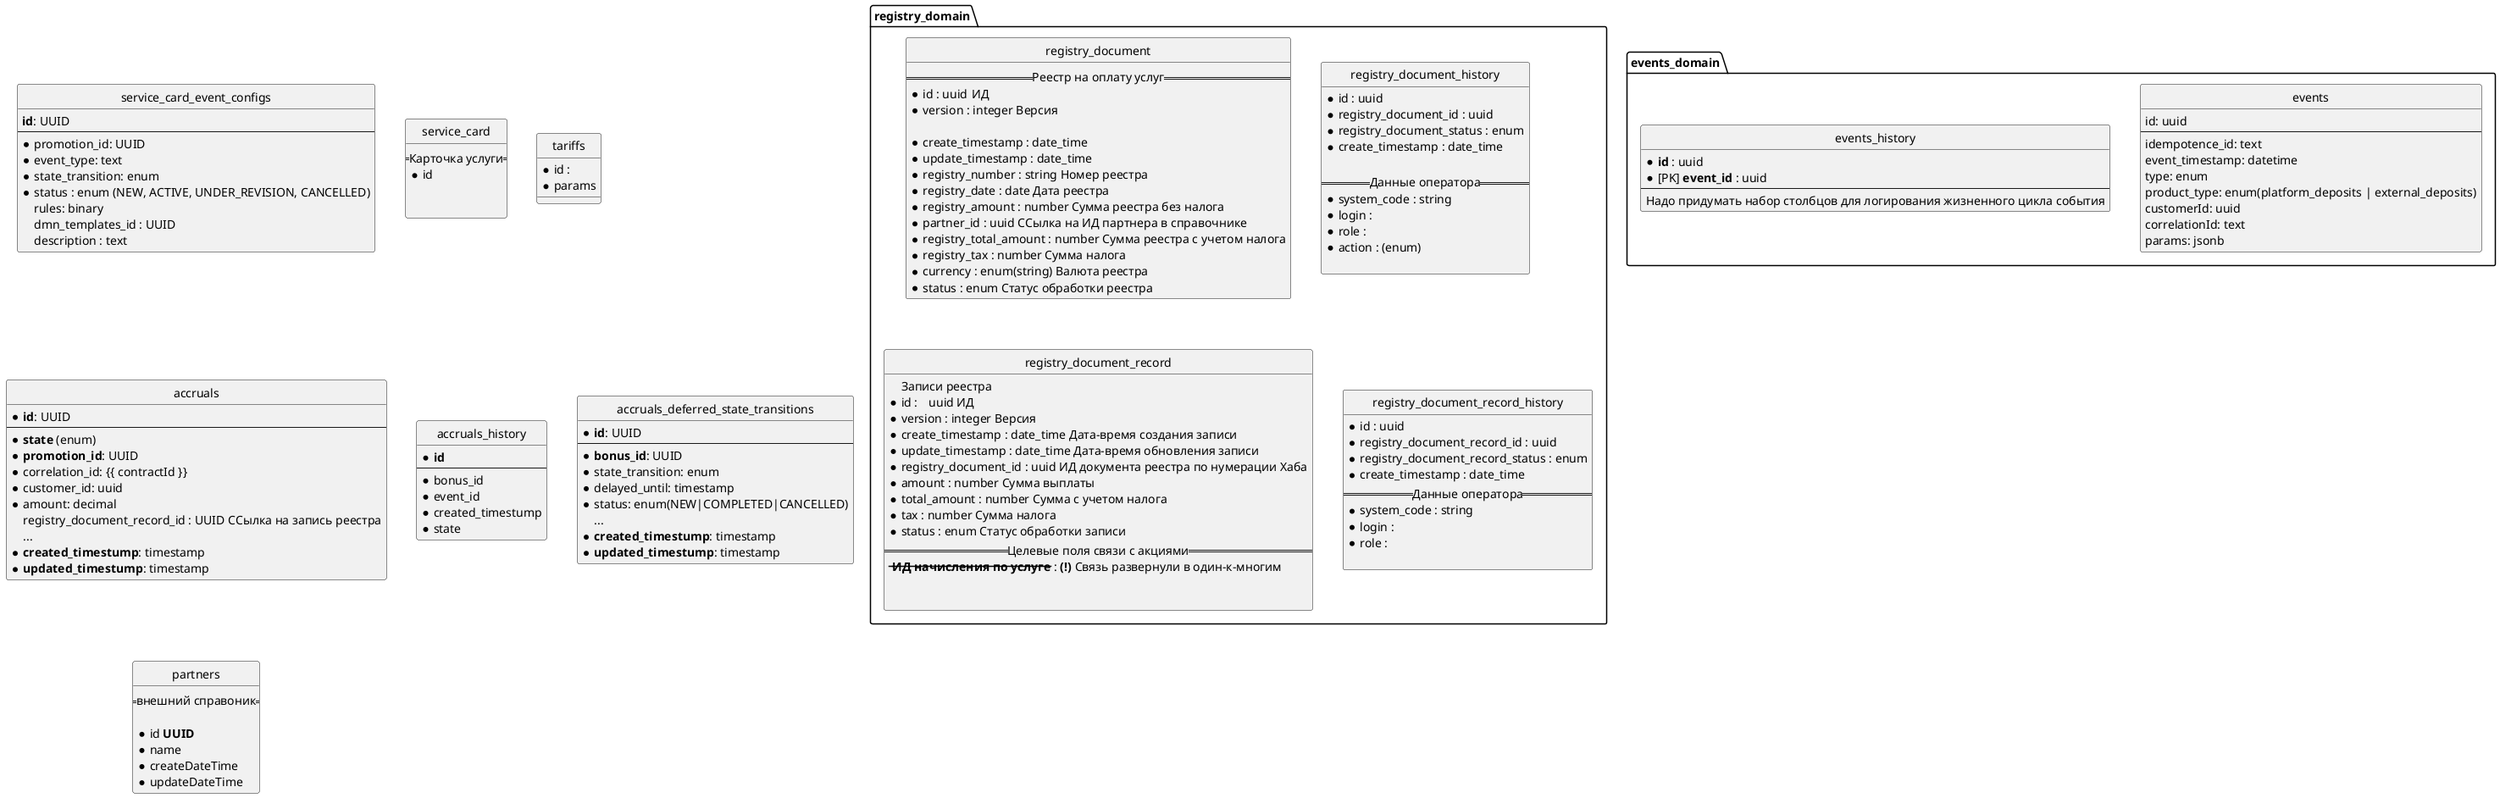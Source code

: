 @startuml
hide circle
skinparam linetype ortho




namespace registry_domain {

entity registry_document{
== Реестр на оплату услуг ==
* id : uuid	ИД
* version : integer Версия

* create_timestamp : date_time
* update_timestamp : date_time
* registry_number : string Номер реестра
* registry_date : date Дата реестра
* registry_amount : number Сумма реестра без налога
* partner_id : uuid ССылка на ИД партнера в справочнике
* registry_total_amount : number Сумма реестра с учетом налога
* registry_tax : number Сумма налога
* currency : enum(string) Валюта реестра
* status : enum Статус обработки реестра
}

entity registry_document_history{
* id : uuid
* registry_document_id : uuid
* registry_document_status : enum
* create_timestamp : date_time

== Данные оператора ==
* system_code : string
* login :
* role :
* action : (enum)

}


entity registry_document_record{
Записи реестра
* id :	 uuid ИД
* version : integer Версия
* create_timestamp : date_time Дата-время создания записи
* update_timestamp : date_time Дата-время обновления записи
* registry_document_id : uuid ИД документа реестра по нумерации Хаба
* amount : number Сумма выплаты
* total_amount : number Сумма с учетом налога
* tax : number Сумма налога
* status : enum Статус обработки записи
== Целевые поля связи с акциями ==
 -- **ИД начисления по услуге**-- : **(!)** Связь развернули в один-к-многим


}



entity registry_document_record_history{
* id : uuid
* registry_document_record_id : uuid
* registry_document_record_status : enum
* create_timestamp : date_time
== Данные оператора ==
* system_code : string
* login :
* role :

}

}


namespace events_domain {
entity events {
    id: uuid
    --
    idempotence_id: text
    event_timestamp: datetime
    type: enum
    product_type: enum(platform_deposits | external_deposits)
    customerId: uuid
    correlationId: text
    params: jsonb
}

entity events_history {
* **id** : uuid
* [PK] **event_id** : uuid
--
Надо придумать набор столбцов для логирования жизненного цикла события
}


}




entity service_card_event_configs {
    **id**: UUID
    --
    * promotion_id: UUID
    * event_type: text
    * state_transition: enum
    * status : enum (NEW, ACTIVE, UNDER_REVISION, CANCELLED)
    rules: binary
    dmn_templates_id : UUID
    description : text
}


entity service_card {
== Карточка услуги ==
* id


}

entity tariffs {
* id :
* params
}


entity accruals {
  * **id**: UUID
  --
  * **state** (enum)
  * **promotion_id**: UUID
  * correlation_id: {{ contractId }}
  * customer_id: uuid
  * amount: decimal
    registry_document_record_id : UUID ССылка на запись реестра
  ...
  * **created_timestump**: timestamp
  * **updated_timestump**: timestamp
}
entity accruals_history {
    * **id**
    --
    * bonus_id
    * event_id
    * created_timestump
    * state
}
entity accruals_deferred_state_transitions {
  * **id**: UUID
  --
  * **bonus_id**: UUID
  * state_transition: enum
  * delayed_until: timestamp
  * status: enum(NEW|COMPLETED|CANCELLED)
  ...
  * **created_timestump**: timestamp
  * **updated_timestump**: timestamp
}









entity partners {
== внешний справоник ==

* id **UUID**
* name
* createDateTime
* updateDateTime
}




@enduml